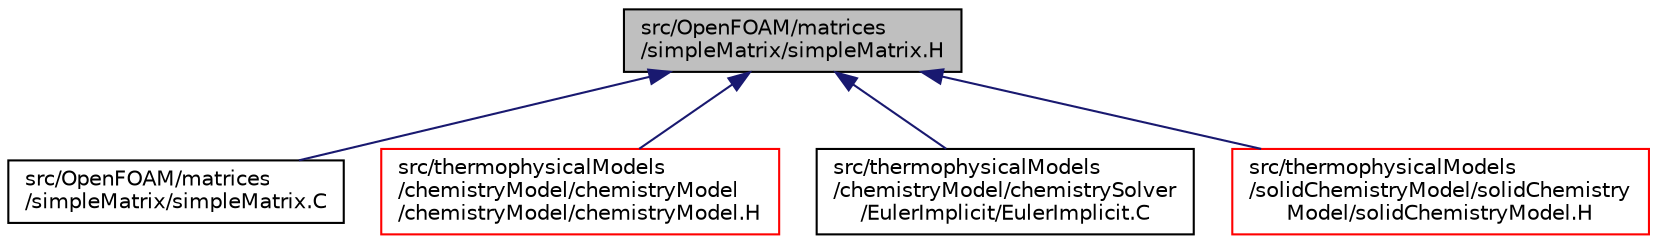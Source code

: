 digraph "src/OpenFOAM/matrices/simpleMatrix/simpleMatrix.H"
{
  bgcolor="transparent";
  edge [fontname="Helvetica",fontsize="10",labelfontname="Helvetica",labelfontsize="10"];
  node [fontname="Helvetica",fontsize="10",shape=record];
  Node113 [label="src/OpenFOAM/matrices\l/simpleMatrix/simpleMatrix.H",height=0.2,width=0.4,color="black", fillcolor="grey75", style="filled", fontcolor="black"];
  Node113 -> Node114 [dir="back",color="midnightblue",fontsize="10",style="solid",fontname="Helvetica"];
  Node114 [label="src/OpenFOAM/matrices\l/simpleMatrix/simpleMatrix.C",height=0.2,width=0.4,color="black",URL="$a11789.html"];
  Node113 -> Node115 [dir="back",color="midnightblue",fontsize="10",style="solid",fontname="Helvetica"];
  Node115 [label="src/thermophysicalModels\l/chemistryModel/chemistryModel\l/chemistryModel/chemistryModel.H",height=0.2,width=0.4,color="red",URL="$a15806.html"];
  Node113 -> Node128 [dir="back",color="midnightblue",fontsize="10",style="solid",fontname="Helvetica"];
  Node128 [label="src/thermophysicalModels\l/chemistryModel/chemistrySolver\l/EulerImplicit/EulerImplicit.C",height=0.2,width=0.4,color="black",URL="$a15971.html"];
  Node113 -> Node135 [dir="back",color="midnightblue",fontsize="10",style="solid",fontname="Helvetica"];
  Node135 [label="src/thermophysicalModels\l/solidChemistryModel/solidChemistry\lModel/solidChemistryModel.H",height=0.2,width=0.4,color="red",URL="$a16745.html"];
}
